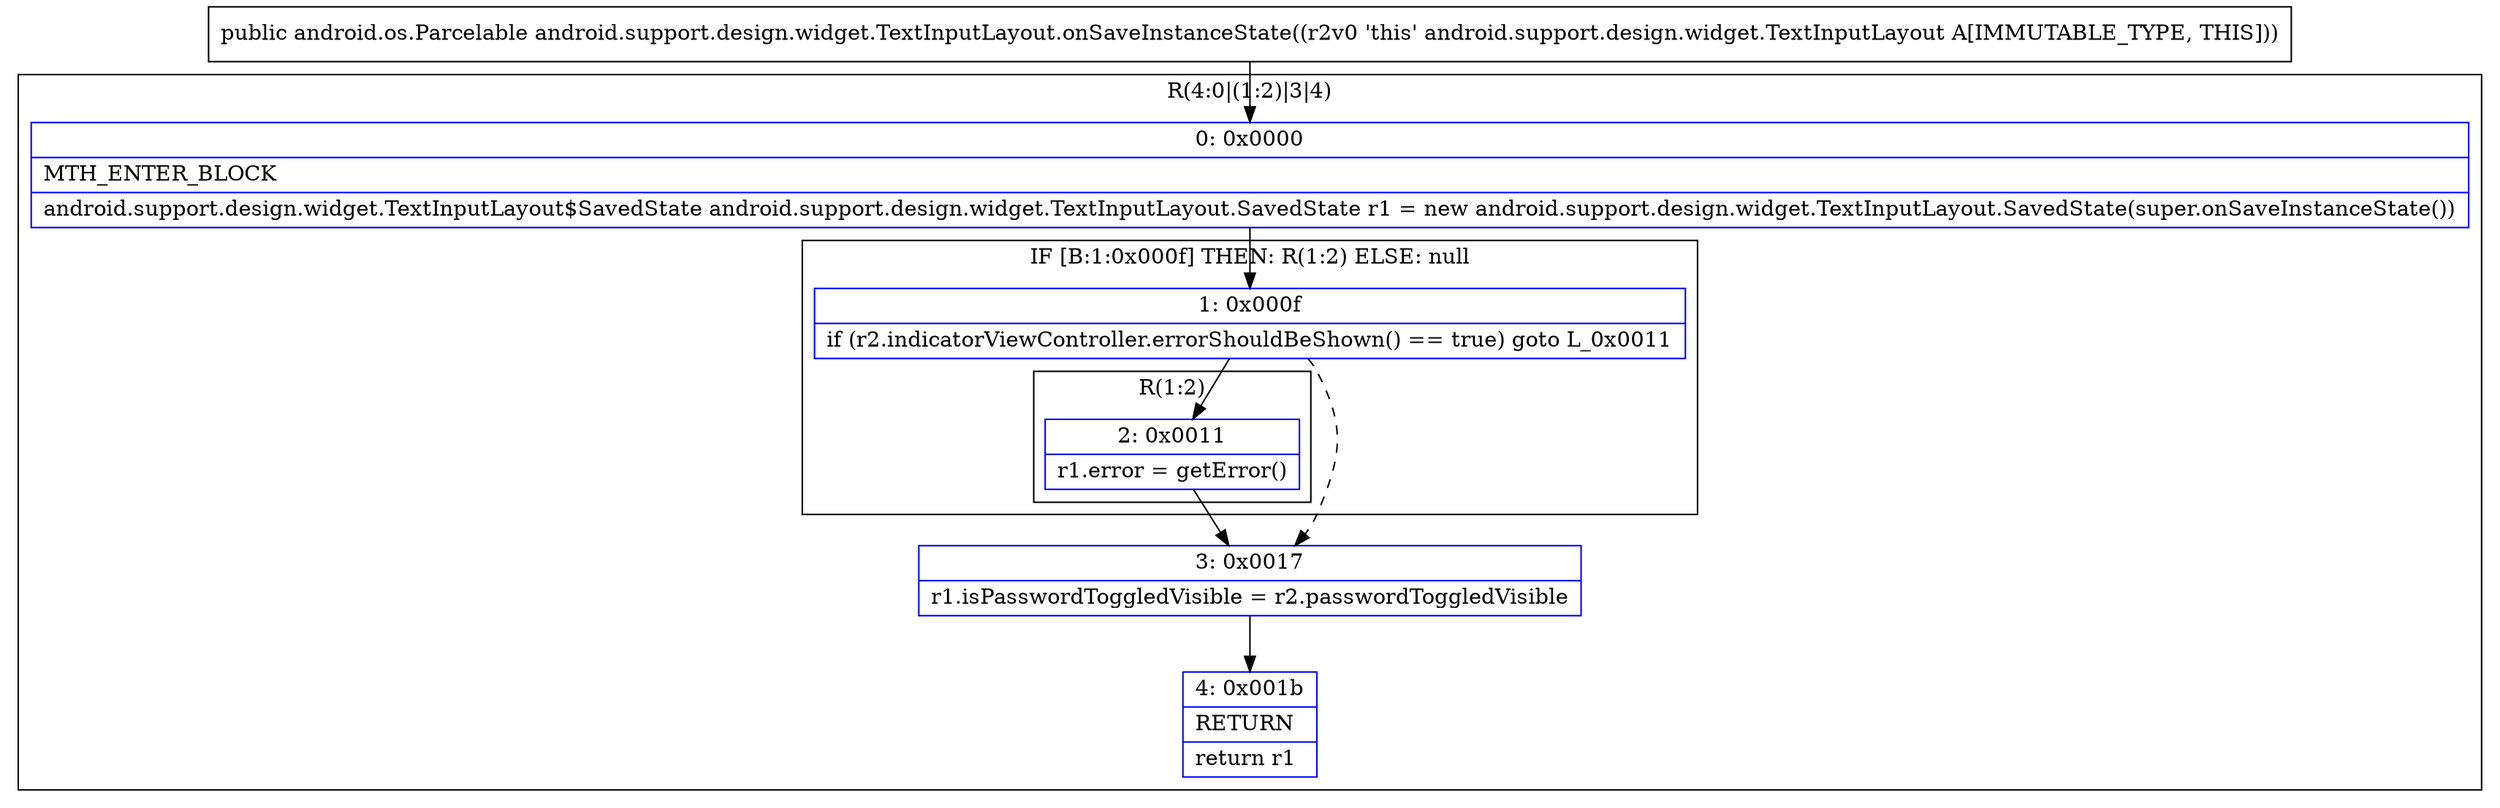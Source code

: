 digraph "CFG forandroid.support.design.widget.TextInputLayout.onSaveInstanceState()Landroid\/os\/Parcelable;" {
subgraph cluster_Region_1547688500 {
label = "R(4:0|(1:2)|3|4)";
node [shape=record,color=blue];
Node_0 [shape=record,label="{0\:\ 0x0000|MTH_ENTER_BLOCK\l|android.support.design.widget.TextInputLayout$SavedState android.support.design.widget.TextInputLayout.SavedState r1 = new android.support.design.widget.TextInputLayout.SavedState(super.onSaveInstanceState())\l}"];
subgraph cluster_IfRegion_2093130485 {
label = "IF [B:1:0x000f] THEN: R(1:2) ELSE: null";
node [shape=record,color=blue];
Node_1 [shape=record,label="{1\:\ 0x000f|if (r2.indicatorViewController.errorShouldBeShown() == true) goto L_0x0011\l}"];
subgraph cluster_Region_1041157250 {
label = "R(1:2)";
node [shape=record,color=blue];
Node_2 [shape=record,label="{2\:\ 0x0011|r1.error = getError()\l}"];
}
}
Node_3 [shape=record,label="{3\:\ 0x0017|r1.isPasswordToggledVisible = r2.passwordToggledVisible\l}"];
Node_4 [shape=record,label="{4\:\ 0x001b|RETURN\l|return r1\l}"];
}
MethodNode[shape=record,label="{public android.os.Parcelable android.support.design.widget.TextInputLayout.onSaveInstanceState((r2v0 'this' android.support.design.widget.TextInputLayout A[IMMUTABLE_TYPE, THIS])) }"];
MethodNode -> Node_0;
Node_0 -> Node_1;
Node_1 -> Node_2;
Node_1 -> Node_3[style=dashed];
Node_2 -> Node_3;
Node_3 -> Node_4;
}


